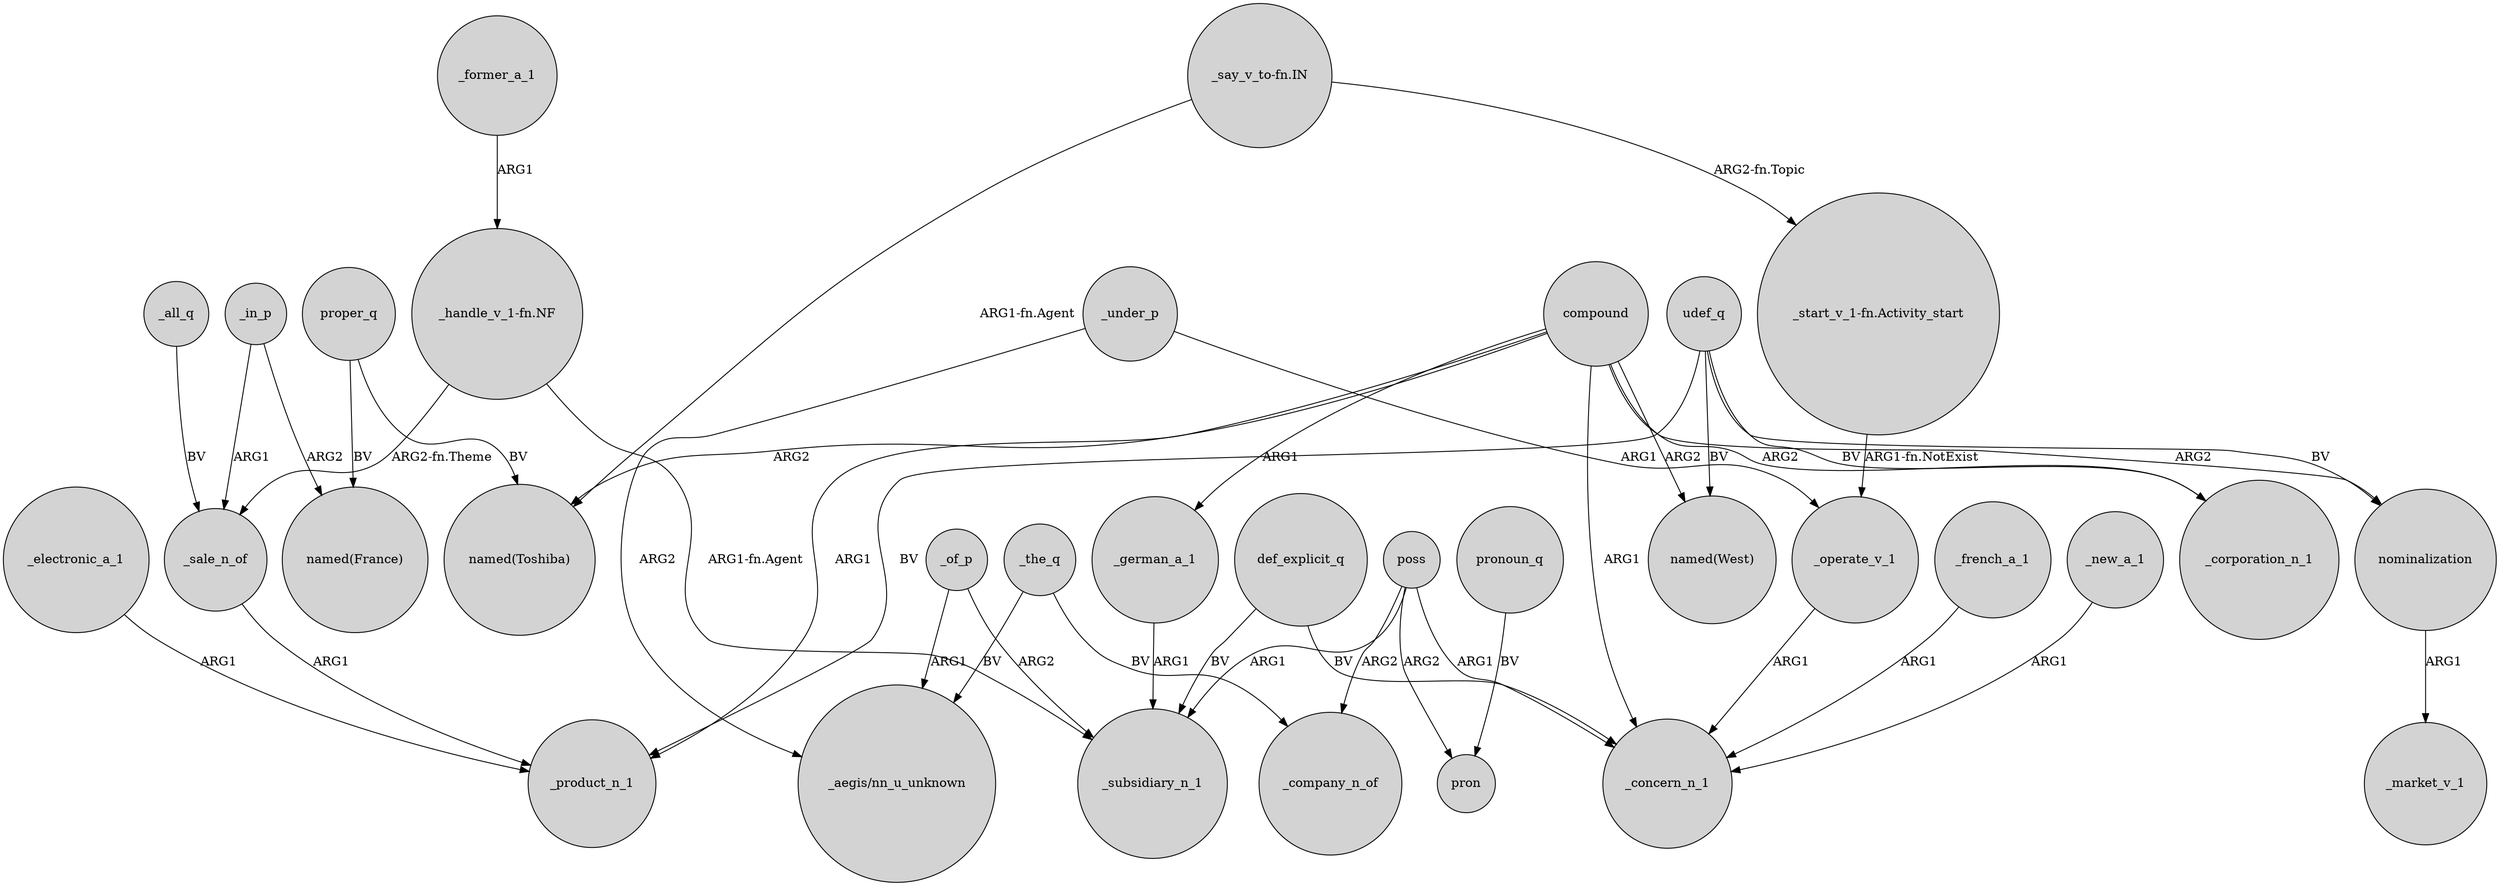 digraph {
	node [shape=circle style=filled]
	compound -> _product_n_1 [label=ARG1]
	compound -> "named(West)" [label=ARG2]
	"_say_v_to-fn.IN" -> "_start_v_1-fn.Activity_start" [label="ARG2-fn.Topic"]
	def_explicit_q -> _concern_n_1 [label=BV]
	compound -> "named(Toshiba)" [label=ARG2]
	poss -> pron [label=ARG2]
	def_explicit_q -> _subsidiary_n_1 [label=BV]
	_french_a_1 -> _concern_n_1 [label=ARG1]
	_new_a_1 -> _concern_n_1 [label=ARG1]
	poss -> _subsidiary_n_1 [label=ARG1]
	"_start_v_1-fn.Activity_start" -> _operate_v_1 [label="ARG1-fn.NotExist"]
	"_handle_v_1-fn.NF" -> _subsidiary_n_1 [label="ARG1-fn.Agent"]
	"_handle_v_1-fn.NF" -> _sale_n_of [label="ARG2-fn.Theme"]
	nominalization -> _market_v_1 [label=ARG1]
	_operate_v_1 -> _concern_n_1 [label=ARG1]
	_under_p -> _operate_v_1 [label=ARG1]
	_sale_n_of -> _product_n_1 [label=ARG1]
	proper_q -> "named(France)" [label=BV]
	compound -> _corporation_n_1 [label=ARG2]
	_former_a_1 -> "_handle_v_1-fn.NF" [label=ARG1]
	compound -> nominalization [label=ARG2]
	_under_p -> "_aegis/nn_u_unknown" [label=ARG2]
	_the_q -> _company_n_of [label=BV]
	_all_q -> _sale_n_of [label=BV]
	_electronic_a_1 -> _product_n_1 [label=ARG1]
	proper_q -> "named(Toshiba)" [label=BV]
	pronoun_q -> pron [label=BV]
	udef_q -> _corporation_n_1 [label=BV]
	poss -> _concern_n_1 [label=ARG1]
	_german_a_1 -> _subsidiary_n_1 [label=ARG1]
	udef_q -> "named(West)" [label=BV]
	_the_q -> "_aegis/nn_u_unknown" [label=BV]
	udef_q -> nominalization [label=BV]
	_in_p -> "named(France)" [label=ARG2]
	udef_q -> _product_n_1 [label=BV]
	_of_p -> "_aegis/nn_u_unknown" [label=ARG1]
	poss -> _company_n_of [label=ARG2]
	_in_p -> _sale_n_of [label=ARG1]
	"_say_v_to-fn.IN" -> "named(Toshiba)" [label="ARG1-fn.Agent"]
	compound -> _concern_n_1 [label=ARG1]
	_of_p -> _subsidiary_n_1 [label=ARG2]
	compound -> _german_a_1 [label=ARG1]
}
